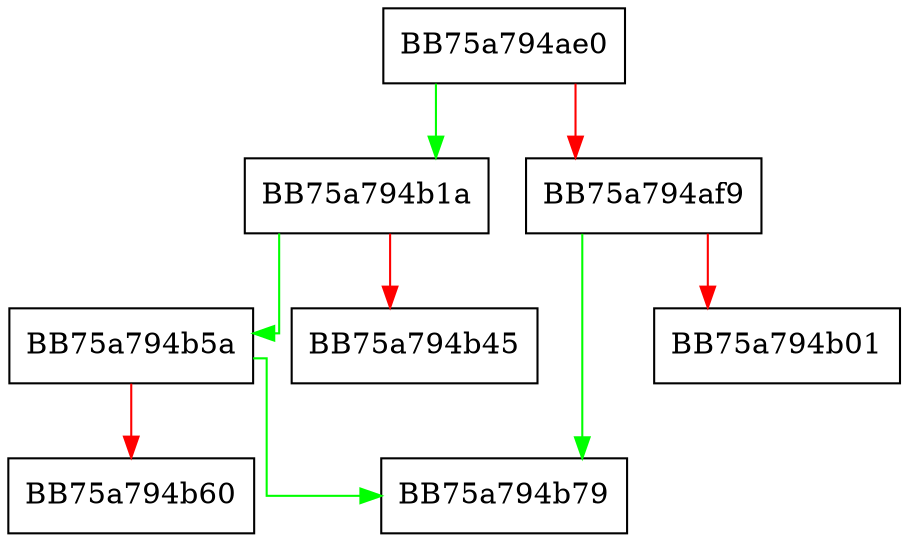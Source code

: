digraph iscntrl {
  node [shape="box"];
  graph [splines=ortho];
  BB75a794ae0 -> BB75a794b1a [color="green"];
  BB75a794ae0 -> BB75a794af9 [color="red"];
  BB75a794af9 -> BB75a794b79 [color="green"];
  BB75a794af9 -> BB75a794b01 [color="red"];
  BB75a794b1a -> BB75a794b5a [color="green"];
  BB75a794b1a -> BB75a794b45 [color="red"];
  BB75a794b5a -> BB75a794b79 [color="green"];
  BB75a794b5a -> BB75a794b60 [color="red"];
}